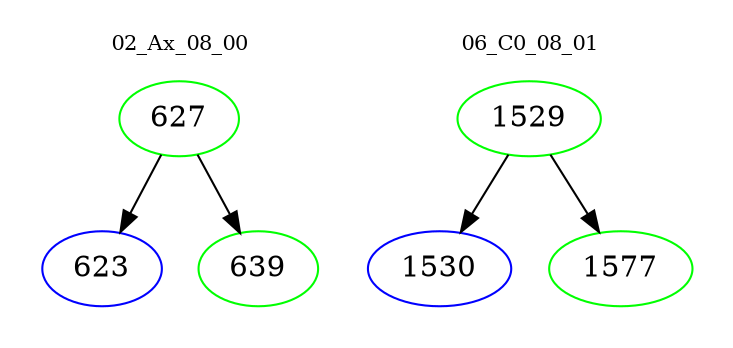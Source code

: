 digraph{
subgraph cluster_0 {
color = white
label = "02_Ax_08_00";
fontsize=10;
T0_627 [label="627", color="green"]
T0_627 -> T0_623 [color="black"]
T0_623 [label="623", color="blue"]
T0_627 -> T0_639 [color="black"]
T0_639 [label="639", color="green"]
}
subgraph cluster_1 {
color = white
label = "06_C0_08_01";
fontsize=10;
T1_1529 [label="1529", color="green"]
T1_1529 -> T1_1530 [color="black"]
T1_1530 [label="1530", color="blue"]
T1_1529 -> T1_1577 [color="black"]
T1_1577 [label="1577", color="green"]
}
}
